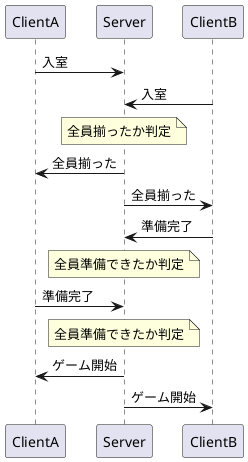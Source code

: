 @startuml
'https://plantuml.com/sequence-diagram

participant ClientA
participant Server
participant ClientB

ClientA->Server:入室
ClientB->Server:入室
note over Server:全員揃ったか判定

ClientA<-Server:全員揃った
ClientB<-Server:全員揃った

ClientB->Server:準備完了
note over Server:全員準備できたか判定
ClientA->Server:準備完了
note over Server:全員準備できたか判定

ClientA<-Server:ゲーム開始
ClientB<-Server:ゲーム開始

@enduml
